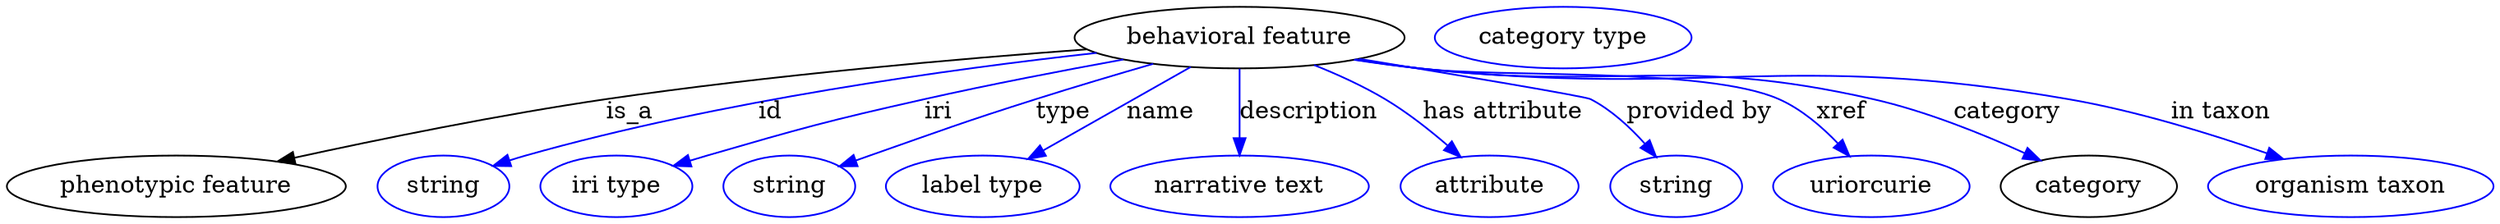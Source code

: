 digraph {
	graph [bb="0,0,1449,123"];
	node [label="\N"];
	"behavioral feature"	[height=0.5,
		label="behavioral feature",
		pos="718.79,105",
		width=2.672];
	"phenotypic feature"	[height=0.5,
		pos="98.791,18",
		width=2.7442];
	"behavioral feature" -> "phenotypic feature"	[label=is_a,
		lp="362.79,61.5",
		pos="e,157.59,32.543 629.52,98.147 554.38,92.601 444.23,83.02 348.79,69 287.13,59.942 217.67,45.723 167.65,34.76"];
	id	[color=blue,
		height=0.5,
		label=string,
		pos="253.79,18",
		width=1.0652];
	"behavioral feature" -> id	[color=blue,
		label=id,
		lp="444.79,61.5",
		pos="e,282.79,29.948 635.29,96.053 550.22,86.643 415.07,68.053 301.79,36 298.69,35.121 295.49,34.148 292.29,33.124",
		style=solid];
	iri	[color=blue,
		height=0.5,
		label="iri type",
		pos="354.79,18",
		width=1.2277];
	"behavioral feature" -> iri	[color=blue,
		label=iri,
		lp="542.79,61.5",
		pos="e,388.42,29.865 650.84,92.217 616.02,85.89 573.01,77.63 534.79,69 478.32,56.251 464.42,52.03 408.79,36 405.28,34.988 401.65,33.911 \
398.01,32.81",
		style=solid];
	type	[color=blue,
		height=0.5,
		label=string,
		pos="455.79,18",
		width=1.0652];
	"behavioral feature" -> type	[color=blue,
		label=type,
		lp="615.79,61.5",
		pos="e,485.09,29.697 668.27,89.649 647.06,83.491 622.17,76.093 599.79,69 556.38,55.239 545.76,51.079 502.79,36 500.1,35.057 497.33,34.077 \
494.55,33.084",
		style=solid];
	name	[color=blue,
		height=0.5,
		label="label type",
		pos="568.79,18",
		width=1.5707];
	"behavioral feature" -> name	[color=blue,
		label=name,
		lp="672.79,61.5",
		pos="e,595.24,33.988 690.22,87.812 665.74,73.938 630.37,53.896 604.11,39.017",
		style=solid];
	description	[color=blue,
		height=0.5,
		label="narrative text",
		pos="718.79,18",
		width=2.0943];
	"behavioral feature" -> description	[color=blue,
		label=description,
		lp="759.29,61.5",
		pos="e,718.79,36.175 718.79,86.799 718.79,75.163 718.79,59.548 718.79,46.237",
		style=solid];
	"has attribute"	[color=blue,
		height=0.5,
		label=attribute,
		pos="863.79,18",
		width=1.4443];
	"behavioral feature" -> "has attribute"	[color=blue,
		label="has attribute",
		lp="872.79,61.5",
		pos="e,847.01,35.382 762.83,88.823 776.39,83.38 791.08,76.665 803.79,69 816.38,61.411 829.06,51.287 839.5,42.134",
		style=solid];
	"provided by"	[color=blue,
		height=0.5,
		label=string,
		pos="971.79,18",
		width=1.0652];
	"behavioral feature" -> "provided by"	[color=blue,
		label="provided by",
		lp="986.29,61.5",
		pos="e,960.32,35.634 788.75,92.58 846.92,83.003 920.72,70.63 923.79,69 935.3,62.897 945.66,53.012 953.79,43.635",
		style=solid];
	xref	[color=blue,
		height=0.5,
		label=uriorcurie,
		pos="1085.8,18",
		width=1.5887];
	"behavioral feature" -> xref	[color=blue,
		label=xref,
		lp="1069.3,61.5",
		pos="e,1073,36.036 786.75,92.239 799.05,90.325 811.79,88.487 823.79,87 870.05,81.271 990.25,88.055 1032.8,69 1045.5,63.288 1057.2,53.195 \
1066.2,43.566",
		style=solid];
	category	[height=0.5,
		pos="1212.8,18",
		width=1.4263];
	"behavioral feature" -> category	[color=blue,
		label=category,
		lp="1165.3,61.5",
		pos="e,1184.8,33.139 786.16,92.148 798.64,90.221 811.59,88.401 823.79,87 940.63,73.588 973.13,95.157 1087.8,69 1118.4,62.024 1151.2,48.624 \
1175.6,37.45",
		style=solid];
	"in taxon"	[color=blue,
		height=0.5,
		label="organism taxon",
		pos="1365.8,18",
		width=2.3109];
	"behavioral feature" -> "in taxon"	[color=blue,
		label="in taxon",
		lp="1289.8,61.5",
		pos="e,1326.4,33.926 785.58,92.029 798.23,90.09 811.39,88.295 823.79,87 990.63,69.567 1035.5,97.54 1200.8,69 1240.6,62.123 1284.3,48.59 \
1316.8,37.336",
		style=solid];
	"named thing_category"	[color=blue,
		height=0.5,
		label="category type",
		pos="907.79,105",
		width=2.0762];
}
